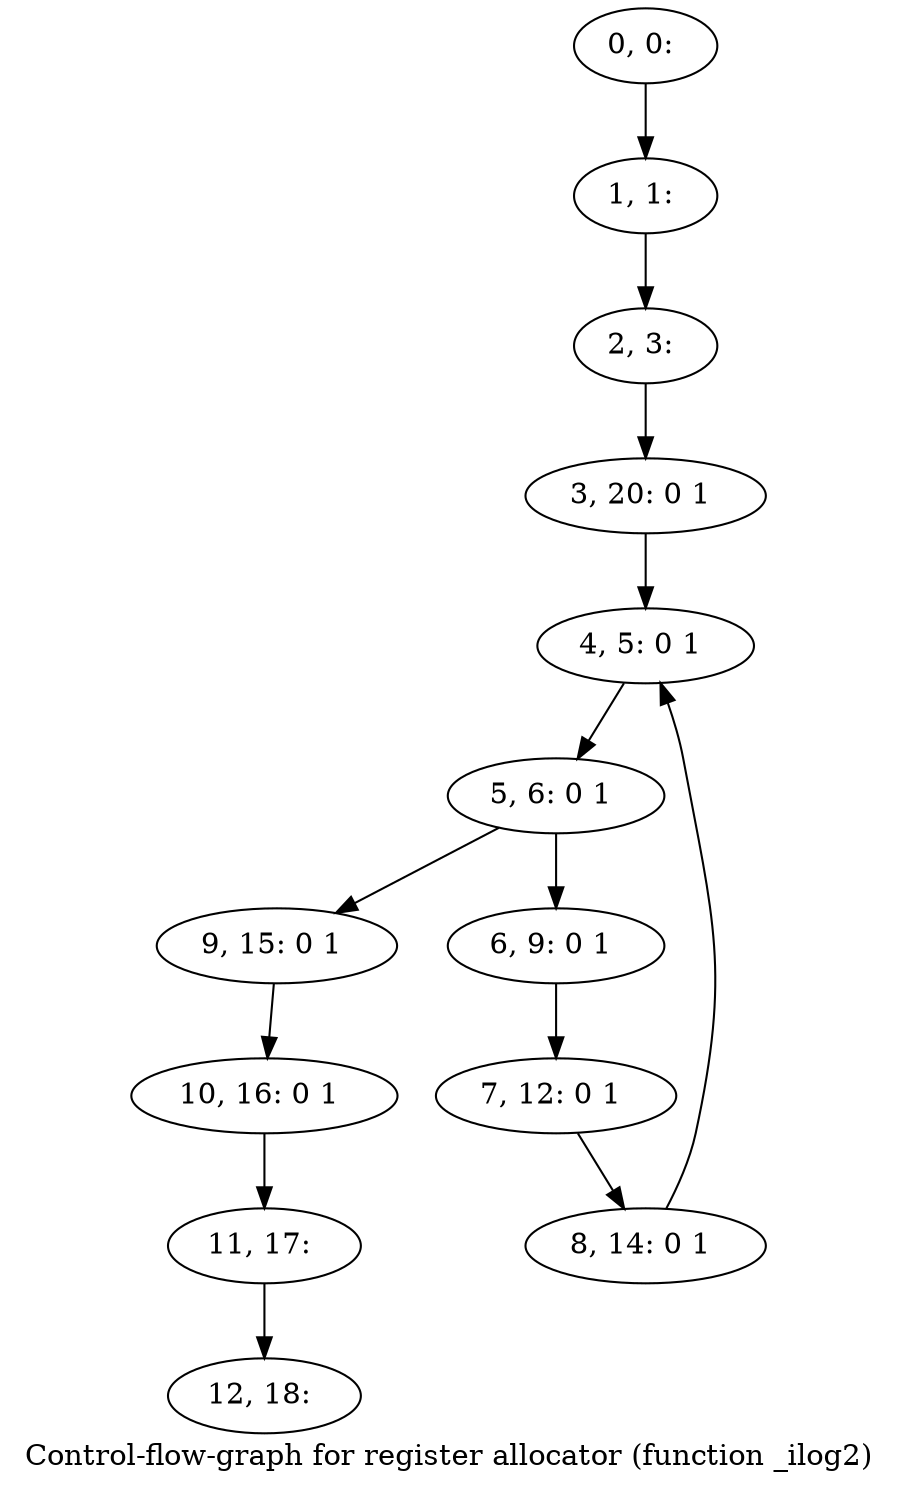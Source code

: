 digraph G {
graph [label="Control-flow-graph for register allocator (function _ilog2)"]
0[label="0, 0: "];
1[label="1, 1: "];
2[label="2, 3: "];
3[label="3, 20: 0 1 "];
4[label="4, 5: 0 1 "];
5[label="5, 6: 0 1 "];
6[label="6, 9: 0 1 "];
7[label="7, 12: 0 1 "];
8[label="8, 14: 0 1 "];
9[label="9, 15: 0 1 "];
10[label="10, 16: 0 1 "];
11[label="11, 17: "];
12[label="12, 18: "];
0->1 ;
1->2 ;
2->3 ;
3->4 ;
4->5 ;
5->6 ;
5->9 ;
6->7 ;
7->8 ;
8->4 ;
9->10 ;
10->11 ;
11->12 ;
}
